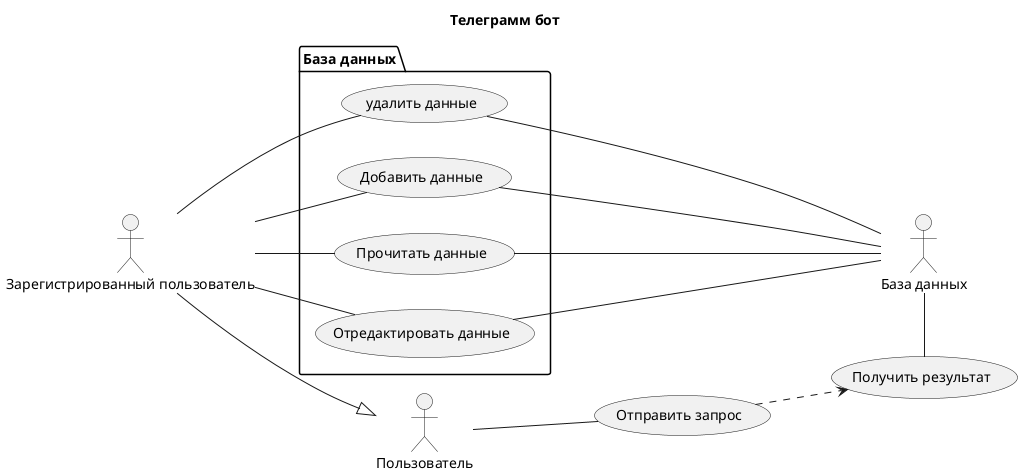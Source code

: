 @startuml Example
    title Телеграмм бот 

    left to right direction

    actor "Пользователь" as User
    actor "База данных" as Db
    actor "Зарегистрированный пользователь" as Auth_user

    usecase "Отправить запрос" as question
    usecase "Получить результат" as result

    package "База данных" {
    usecase "Добавить данные" as create
    usecase "Прочитать данные" as read
    usecase "Отредактировать данные" as update
    usecase "удалить данные" as del
    }

    User -- question
    question ..> result
    Auth_user -|> User

    Auth_user -- create
    Auth_user - read
    Auth_user - update
    Auth_user - del

    Db - result

    Db -up-- create
    Db -left-- read
    Db -left-- update
    Db -left-- del
@enduml